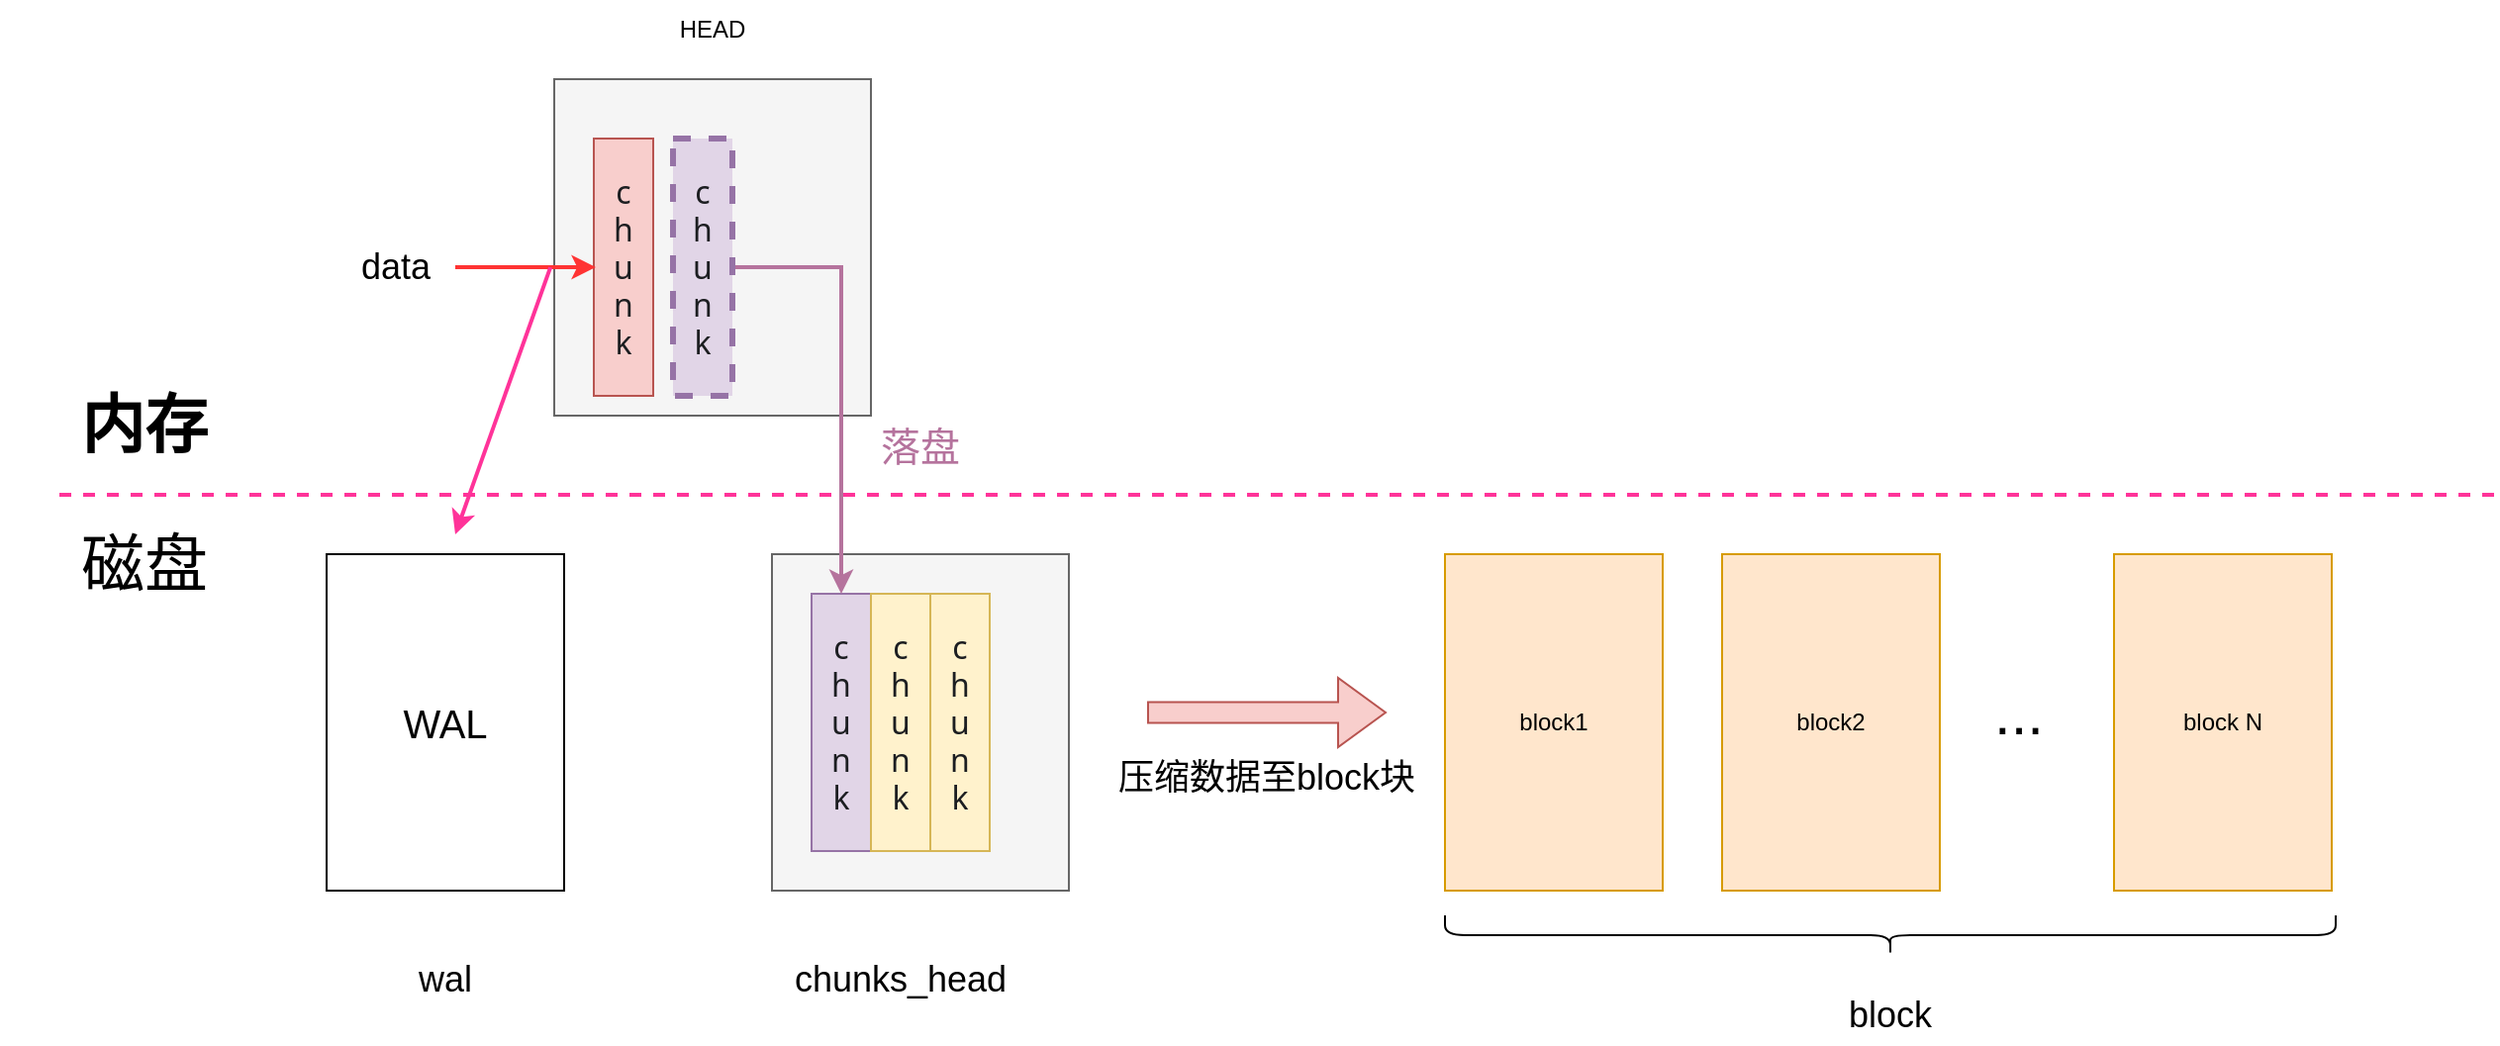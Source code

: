 <mxfile version="24.6.1" type="device">
  <diagram name="第 1 页" id="9xQGmyetNfNVExgDBl1A">
    <mxGraphModel dx="2261" dy="907" grid="1" gridSize="10" guides="1" tooltips="1" connect="1" arrows="1" fold="1" page="1" pageScale="1" pageWidth="827" pageHeight="1169" math="0" shadow="0">
      <root>
        <mxCell id="0" />
        <mxCell id="1" parent="0" />
        <mxCell id="mmVheJzSjOhpwrXKnUNT-1" value="block1" style="rounded=0;whiteSpace=wrap;html=1;fillColor=#ffe6cc;strokeColor=#d79b00;" parent="1" vertex="1">
          <mxGeometry x="480" y="310" width="110" height="170" as="geometry" />
        </mxCell>
        <mxCell id="mmVheJzSjOhpwrXKnUNT-9" value="" style="rounded=0;whiteSpace=wrap;html=1;fillColor=#f5f5f5;strokeColor=#666666;fontColor=#333333;" parent="1" vertex="1">
          <mxGeometry x="30" y="70" width="160" height="170" as="geometry" />
        </mxCell>
        <mxCell id="mmVheJzSjOhpwrXKnUNT-10" value="HEAD" style="text;html=1;align=center;verticalAlign=middle;whiteSpace=wrap;rounded=0;" parent="1" vertex="1">
          <mxGeometry x="80" y="30" width="60" height="30" as="geometry" />
        </mxCell>
        <mxCell id="mmVheJzSjOhpwrXKnUNT-11" value="" style="endArrow=none;dashed=1;html=1;rounded=0;strokeWidth=2;strokeColor=#FF3399;" parent="1" edge="1">
          <mxGeometry width="50" height="50" relative="1" as="geometry">
            <mxPoint x="-220" y="280" as="sourcePoint" />
            <mxPoint x="1010" y="280" as="targetPoint" />
          </mxGeometry>
        </mxCell>
        <mxCell id="mmVheJzSjOhpwrXKnUNT-12" value="&lt;font style=&quot;font-size: 32px;&quot;&gt;内存&lt;/font&gt;" style="text;html=1;align=center;verticalAlign=middle;whiteSpace=wrap;rounded=0;fontStyle=1" parent="1" vertex="1">
          <mxGeometry x="-250" y="230" width="146" height="30" as="geometry" />
        </mxCell>
        <mxCell id="mmVheJzSjOhpwrXKnUNT-13" value="&lt;span style=&quot;font-size: 32px;&quot;&gt;磁盘&lt;/span&gt;" style="text;html=1;align=center;verticalAlign=middle;whiteSpace=wrap;rounded=0;" parent="1" vertex="1">
          <mxGeometry x="-250" y="300" width="146" height="30" as="geometry" />
        </mxCell>
        <mxCell id="mmVheJzSjOhpwrXKnUNT-15" value="&lt;font style=&quot;font-size: 18px;&quot;&gt;data&lt;/font&gt;" style="text;html=1;align=center;verticalAlign=middle;whiteSpace=wrap;rounded=0;" parent="1" vertex="1">
          <mxGeometry x="-80" y="150" width="60" height="30" as="geometry" />
        </mxCell>
        <mxCell id="mmVheJzSjOhpwrXKnUNT-17" value="&lt;font style=&quot;font-size: 20px;&quot;&gt;WAL&lt;/font&gt;" style="rounded=0;whiteSpace=wrap;html=1;" parent="1" vertex="1">
          <mxGeometry x="-85" y="310" width="120" height="170" as="geometry" />
        </mxCell>
        <mxCell id="mmVheJzSjOhpwrXKnUNT-18" value="&lt;span style=&quot;color: rgb(28, 30, 33); font-family: system-ui, -apple-system, &amp;quot;Segoe UI&amp;quot;, Roboto, Ubuntu, Cantarell, &amp;quot;Noto Sans&amp;quot;, sans-serif, &amp;quot;system-ui&amp;quot;, &amp;quot;Segoe UI&amp;quot;, Helvetica, Arial, sans-serif, &amp;quot;Apple Color Emoji&amp;quot;, &amp;quot;Segoe UI Emoji&amp;quot;, &amp;quot;Segoe UI Symbol&amp;quot;; font-size: 16px; text-align: start;&quot;&gt;c&lt;/span&gt;&lt;div&gt;&lt;span style=&quot;color: rgb(28, 30, 33); font-family: system-ui, -apple-system, &amp;quot;Segoe UI&amp;quot;, Roboto, Ubuntu, Cantarell, &amp;quot;Noto Sans&amp;quot;, sans-serif, &amp;quot;system-ui&amp;quot;, &amp;quot;Segoe UI&amp;quot;, Helvetica, Arial, sans-serif, &amp;quot;Apple Color Emoji&amp;quot;, &amp;quot;Segoe UI Emoji&amp;quot;, &amp;quot;Segoe UI Symbol&amp;quot;; font-size: 16px; text-align: start;&quot;&gt;h&lt;/span&gt;&lt;/div&gt;&lt;div&gt;&lt;span style=&quot;color: rgb(28, 30, 33); font-family: system-ui, -apple-system, &amp;quot;Segoe UI&amp;quot;, Roboto, Ubuntu, Cantarell, &amp;quot;Noto Sans&amp;quot;, sans-serif, &amp;quot;system-ui&amp;quot;, &amp;quot;Segoe UI&amp;quot;, Helvetica, Arial, sans-serif, &amp;quot;Apple Color Emoji&amp;quot;, &amp;quot;Segoe UI Emoji&amp;quot;, &amp;quot;Segoe UI Symbol&amp;quot;; font-size: 16px; text-align: start;&quot;&gt;u&lt;/span&gt;&lt;/div&gt;&lt;div&gt;&lt;span style=&quot;color: rgb(28, 30, 33); font-family: system-ui, -apple-system, &amp;quot;Segoe UI&amp;quot;, Roboto, Ubuntu, Cantarell, &amp;quot;Noto Sans&amp;quot;, sans-serif, &amp;quot;system-ui&amp;quot;, &amp;quot;Segoe UI&amp;quot;, Helvetica, Arial, sans-serif, &amp;quot;Apple Color Emoji&amp;quot;, &amp;quot;Segoe UI Emoji&amp;quot;, &amp;quot;Segoe UI Symbol&amp;quot;; font-size: 16px; text-align: start;&quot;&gt;n&lt;/span&gt;&lt;/div&gt;&lt;div&gt;&lt;span style=&quot;color: rgb(28, 30, 33); font-family: system-ui, -apple-system, &amp;quot;Segoe UI&amp;quot;, Roboto, Ubuntu, Cantarell, &amp;quot;Noto Sans&amp;quot;, sans-serif, &amp;quot;system-ui&amp;quot;, &amp;quot;Segoe UI&amp;quot;, Helvetica, Arial, sans-serif, &amp;quot;Apple Color Emoji&amp;quot;, &amp;quot;Segoe UI Emoji&amp;quot;, &amp;quot;Segoe UI Symbol&amp;quot;; font-size: 16px; text-align: start;&quot;&gt;k&lt;/span&gt;&lt;/div&gt;" style="rounded=0;whiteSpace=wrap;html=1;fillColor=#f8cecc;strokeColor=#b85450;" parent="1" vertex="1">
          <mxGeometry x="50" y="100" width="30" height="130" as="geometry" />
        </mxCell>
        <mxCell id="mmVheJzSjOhpwrXKnUNT-24" value="" style="rounded=0;whiteSpace=wrap;html=1;fillColor=#f5f5f5;strokeColor=#666666;fontColor=#333333;" parent="1" vertex="1">
          <mxGeometry x="140" y="310" width="150" height="170" as="geometry" />
        </mxCell>
        <mxCell id="mmVheJzSjOhpwrXKnUNT-19" value="&lt;span style=&quot;color: rgb(28, 30, 33); font-family: system-ui, -apple-system, &amp;quot;Segoe UI&amp;quot;, Roboto, Ubuntu, Cantarell, &amp;quot;Noto Sans&amp;quot;, sans-serif, &amp;quot;system-ui&amp;quot;, &amp;quot;Segoe UI&amp;quot;, Helvetica, Arial, sans-serif, &amp;quot;Apple Color Emoji&amp;quot;, &amp;quot;Segoe UI Emoji&amp;quot;, &amp;quot;Segoe UI Symbol&amp;quot;; font-size: 16px; text-align: start;&quot;&gt;c&lt;/span&gt;&lt;div&gt;&lt;span style=&quot;color: rgb(28, 30, 33); font-family: system-ui, -apple-system, &amp;quot;Segoe UI&amp;quot;, Roboto, Ubuntu, Cantarell, &amp;quot;Noto Sans&amp;quot;, sans-serif, &amp;quot;system-ui&amp;quot;, &amp;quot;Segoe UI&amp;quot;, Helvetica, Arial, sans-serif, &amp;quot;Apple Color Emoji&amp;quot;, &amp;quot;Segoe UI Emoji&amp;quot;, &amp;quot;Segoe UI Symbol&amp;quot;; font-size: 16px; text-align: start;&quot;&gt;h&lt;/span&gt;&lt;/div&gt;&lt;div&gt;&lt;span style=&quot;color: rgb(28, 30, 33); font-family: system-ui, -apple-system, &amp;quot;Segoe UI&amp;quot;, Roboto, Ubuntu, Cantarell, &amp;quot;Noto Sans&amp;quot;, sans-serif, &amp;quot;system-ui&amp;quot;, &amp;quot;Segoe UI&amp;quot;, Helvetica, Arial, sans-serif, &amp;quot;Apple Color Emoji&amp;quot;, &amp;quot;Segoe UI Emoji&amp;quot;, &amp;quot;Segoe UI Symbol&amp;quot;; font-size: 16px; text-align: start;&quot;&gt;u&lt;/span&gt;&lt;/div&gt;&lt;div&gt;&lt;span style=&quot;color: rgb(28, 30, 33); font-family: system-ui, -apple-system, &amp;quot;Segoe UI&amp;quot;, Roboto, Ubuntu, Cantarell, &amp;quot;Noto Sans&amp;quot;, sans-serif, &amp;quot;system-ui&amp;quot;, &amp;quot;Segoe UI&amp;quot;, Helvetica, Arial, sans-serif, &amp;quot;Apple Color Emoji&amp;quot;, &amp;quot;Segoe UI Emoji&amp;quot;, &amp;quot;Segoe UI Symbol&amp;quot;; font-size: 16px; text-align: start;&quot;&gt;n&lt;/span&gt;&lt;/div&gt;&lt;div&gt;&lt;span style=&quot;color: rgb(28, 30, 33); font-family: system-ui, -apple-system, &amp;quot;Segoe UI&amp;quot;, Roboto, Ubuntu, Cantarell, &amp;quot;Noto Sans&amp;quot;, sans-serif, &amp;quot;system-ui&amp;quot;, &amp;quot;Segoe UI&amp;quot;, Helvetica, Arial, sans-serif, &amp;quot;Apple Color Emoji&amp;quot;, &amp;quot;Segoe UI Emoji&amp;quot;, &amp;quot;Segoe UI Symbol&amp;quot;; font-size: 16px; text-align: start;&quot;&gt;k&lt;/span&gt;&lt;/div&gt;" style="rounded=0;whiteSpace=wrap;html=1;fillColor=#e1d5e7;strokeColor=#9673a6;" parent="1" vertex="1">
          <mxGeometry x="160" y="330" width="30" height="130" as="geometry" />
        </mxCell>
        <mxCell id="mmVheJzSjOhpwrXKnUNT-22" value="" style="endArrow=classic;html=1;rounded=0;entryX=0.033;entryY=0.631;entryDx=0;entryDy=0;entryPerimeter=0;strokeWidth=2;strokeColor=#FF3333;" parent="1" edge="1">
          <mxGeometry width="50" height="50" relative="1" as="geometry">
            <mxPoint x="-20" y="165" as="sourcePoint" />
            <mxPoint x="50.99" y="165.0" as="targetPoint" />
          </mxGeometry>
        </mxCell>
        <mxCell id="mmVheJzSjOhpwrXKnUNT-25" value="block2" style="rounded=0;whiteSpace=wrap;html=1;fillColor=#ffe6cc;strokeColor=#d79b00;" parent="1" vertex="1">
          <mxGeometry x="620" y="310" width="110" height="170" as="geometry" />
        </mxCell>
        <mxCell id="mmVheJzSjOhpwrXKnUNT-26" value="block N" style="rounded=0;whiteSpace=wrap;html=1;fillColor=#ffe6cc;strokeColor=#d79b00;" parent="1" vertex="1">
          <mxGeometry x="818" y="310" width="110" height="170" as="geometry" />
        </mxCell>
        <mxCell id="mmVheJzSjOhpwrXKnUNT-27" value="&lt;font style=&quot;font-size: 30px;&quot;&gt;...&lt;/font&gt;" style="text;html=1;align=center;verticalAlign=middle;whiteSpace=wrap;rounded=0;" parent="1" vertex="1">
          <mxGeometry x="740" y="375" width="60" height="30" as="geometry" />
        </mxCell>
        <mxCell id="mmVheJzSjOhpwrXKnUNT-30" style="edgeStyle=orthogonalEdgeStyle;rounded=0;orthogonalLoop=1;jettySize=auto;html=1;exitX=1;exitY=0.5;exitDx=0;exitDy=0;entryX=0.5;entryY=0;entryDx=0;entryDy=0;fillColor=#fff2cc;strokeColor=#B5739D;strokeWidth=2;" parent="1" source="mmVheJzSjOhpwrXKnUNT-28" target="mmVheJzSjOhpwrXKnUNT-19" edge="1">
          <mxGeometry relative="1" as="geometry" />
        </mxCell>
        <mxCell id="mmVheJzSjOhpwrXKnUNT-28" value="&lt;span style=&quot;color: rgb(28, 30, 33); font-family: system-ui, -apple-system, &amp;quot;Segoe UI&amp;quot;, Roboto, Ubuntu, Cantarell, &amp;quot;Noto Sans&amp;quot;, sans-serif, &amp;quot;system-ui&amp;quot;, &amp;quot;Segoe UI&amp;quot;, Helvetica, Arial, sans-serif, &amp;quot;Apple Color Emoji&amp;quot;, &amp;quot;Segoe UI Emoji&amp;quot;, &amp;quot;Segoe UI Symbol&amp;quot;; font-size: 16px; text-align: start;&quot;&gt;c&lt;/span&gt;&lt;div&gt;&lt;span style=&quot;color: rgb(28, 30, 33); font-family: system-ui, -apple-system, &amp;quot;Segoe UI&amp;quot;, Roboto, Ubuntu, Cantarell, &amp;quot;Noto Sans&amp;quot;, sans-serif, &amp;quot;system-ui&amp;quot;, &amp;quot;Segoe UI&amp;quot;, Helvetica, Arial, sans-serif, &amp;quot;Apple Color Emoji&amp;quot;, &amp;quot;Segoe UI Emoji&amp;quot;, &amp;quot;Segoe UI Symbol&amp;quot;; font-size: 16px; text-align: start;&quot;&gt;h&lt;/span&gt;&lt;/div&gt;&lt;div&gt;&lt;span style=&quot;color: rgb(28, 30, 33); font-family: system-ui, -apple-system, &amp;quot;Segoe UI&amp;quot;, Roboto, Ubuntu, Cantarell, &amp;quot;Noto Sans&amp;quot;, sans-serif, &amp;quot;system-ui&amp;quot;, &amp;quot;Segoe UI&amp;quot;, Helvetica, Arial, sans-serif, &amp;quot;Apple Color Emoji&amp;quot;, &amp;quot;Segoe UI Emoji&amp;quot;, &amp;quot;Segoe UI Symbol&amp;quot;; font-size: 16px; text-align: start;&quot;&gt;u&lt;/span&gt;&lt;/div&gt;&lt;div&gt;&lt;span style=&quot;color: rgb(28, 30, 33); font-family: system-ui, -apple-system, &amp;quot;Segoe UI&amp;quot;, Roboto, Ubuntu, Cantarell, &amp;quot;Noto Sans&amp;quot;, sans-serif, &amp;quot;system-ui&amp;quot;, &amp;quot;Segoe UI&amp;quot;, Helvetica, Arial, sans-serif, &amp;quot;Apple Color Emoji&amp;quot;, &amp;quot;Segoe UI Emoji&amp;quot;, &amp;quot;Segoe UI Symbol&amp;quot;; font-size: 16px; text-align: start;&quot;&gt;n&lt;/span&gt;&lt;/div&gt;&lt;div&gt;&lt;span style=&quot;color: rgb(28, 30, 33); font-family: system-ui, -apple-system, &amp;quot;Segoe UI&amp;quot;, Roboto, Ubuntu, Cantarell, &amp;quot;Noto Sans&amp;quot;, sans-serif, &amp;quot;system-ui&amp;quot;, &amp;quot;Segoe UI&amp;quot;, Helvetica, Arial, sans-serif, &amp;quot;Apple Color Emoji&amp;quot;, &amp;quot;Segoe UI Emoji&amp;quot;, &amp;quot;Segoe UI Symbol&amp;quot;; font-size: 16px; text-align: start;&quot;&gt;k&lt;/span&gt;&lt;/div&gt;" style="rounded=0;whiteSpace=wrap;html=1;fillColor=#e1d5e7;strokeColor=#9673a6;dashed=1;strokeWidth=3;" parent="1" vertex="1">
          <mxGeometry x="90" y="100" width="30" height="130" as="geometry" />
        </mxCell>
        <mxCell id="mmVheJzSjOhpwrXKnUNT-29" value="&lt;span style=&quot;color: rgb(28, 30, 33); font-family: system-ui, -apple-system, &amp;quot;Segoe UI&amp;quot;, Roboto, Ubuntu, Cantarell, &amp;quot;Noto Sans&amp;quot;, sans-serif, &amp;quot;system-ui&amp;quot;, &amp;quot;Segoe UI&amp;quot;, Helvetica, Arial, sans-serif, &amp;quot;Apple Color Emoji&amp;quot;, &amp;quot;Segoe UI Emoji&amp;quot;, &amp;quot;Segoe UI Symbol&amp;quot;; font-size: 16px; text-align: start;&quot;&gt;c&lt;/span&gt;&lt;div&gt;&lt;span style=&quot;color: rgb(28, 30, 33); font-family: system-ui, -apple-system, &amp;quot;Segoe UI&amp;quot;, Roboto, Ubuntu, Cantarell, &amp;quot;Noto Sans&amp;quot;, sans-serif, &amp;quot;system-ui&amp;quot;, &amp;quot;Segoe UI&amp;quot;, Helvetica, Arial, sans-serif, &amp;quot;Apple Color Emoji&amp;quot;, &amp;quot;Segoe UI Emoji&amp;quot;, &amp;quot;Segoe UI Symbol&amp;quot;; font-size: 16px; text-align: start;&quot;&gt;h&lt;/span&gt;&lt;/div&gt;&lt;div&gt;&lt;span style=&quot;color: rgb(28, 30, 33); font-family: system-ui, -apple-system, &amp;quot;Segoe UI&amp;quot;, Roboto, Ubuntu, Cantarell, &amp;quot;Noto Sans&amp;quot;, sans-serif, &amp;quot;system-ui&amp;quot;, &amp;quot;Segoe UI&amp;quot;, Helvetica, Arial, sans-serif, &amp;quot;Apple Color Emoji&amp;quot;, &amp;quot;Segoe UI Emoji&amp;quot;, &amp;quot;Segoe UI Symbol&amp;quot;; font-size: 16px; text-align: start;&quot;&gt;u&lt;/span&gt;&lt;/div&gt;&lt;div&gt;&lt;span style=&quot;color: rgb(28, 30, 33); font-family: system-ui, -apple-system, &amp;quot;Segoe UI&amp;quot;, Roboto, Ubuntu, Cantarell, &amp;quot;Noto Sans&amp;quot;, sans-serif, &amp;quot;system-ui&amp;quot;, &amp;quot;Segoe UI&amp;quot;, Helvetica, Arial, sans-serif, &amp;quot;Apple Color Emoji&amp;quot;, &amp;quot;Segoe UI Emoji&amp;quot;, &amp;quot;Segoe UI Symbol&amp;quot;; font-size: 16px; text-align: start;&quot;&gt;n&lt;/span&gt;&lt;/div&gt;&lt;div&gt;&lt;span style=&quot;color: rgb(28, 30, 33); font-family: system-ui, -apple-system, &amp;quot;Segoe UI&amp;quot;, Roboto, Ubuntu, Cantarell, &amp;quot;Noto Sans&amp;quot;, sans-serif, &amp;quot;system-ui&amp;quot;, &amp;quot;Segoe UI&amp;quot;, Helvetica, Arial, sans-serif, &amp;quot;Apple Color Emoji&amp;quot;, &amp;quot;Segoe UI Emoji&amp;quot;, &amp;quot;Segoe UI Symbol&amp;quot;; font-size: 16px; text-align: start;&quot;&gt;k&lt;/span&gt;&lt;/div&gt;" style="rounded=0;whiteSpace=wrap;html=1;fillColor=#fff2cc;strokeColor=#d6b656;" parent="1" vertex="1">
          <mxGeometry x="190" y="330" width="30" height="130" as="geometry" />
        </mxCell>
        <mxCell id="mmVheJzSjOhpwrXKnUNT-31" value="&lt;span style=&quot;color: rgb(28, 30, 33); font-family: system-ui, -apple-system, &amp;quot;Segoe UI&amp;quot;, Roboto, Ubuntu, Cantarell, &amp;quot;Noto Sans&amp;quot;, sans-serif, &amp;quot;system-ui&amp;quot;, &amp;quot;Segoe UI&amp;quot;, Helvetica, Arial, sans-serif, &amp;quot;Apple Color Emoji&amp;quot;, &amp;quot;Segoe UI Emoji&amp;quot;, &amp;quot;Segoe UI Symbol&amp;quot;; font-size: 16px; text-align: start;&quot;&gt;c&lt;/span&gt;&lt;div&gt;&lt;span style=&quot;color: rgb(28, 30, 33); font-family: system-ui, -apple-system, &amp;quot;Segoe UI&amp;quot;, Roboto, Ubuntu, Cantarell, &amp;quot;Noto Sans&amp;quot;, sans-serif, &amp;quot;system-ui&amp;quot;, &amp;quot;Segoe UI&amp;quot;, Helvetica, Arial, sans-serif, &amp;quot;Apple Color Emoji&amp;quot;, &amp;quot;Segoe UI Emoji&amp;quot;, &amp;quot;Segoe UI Symbol&amp;quot;; font-size: 16px; text-align: start;&quot;&gt;h&lt;/span&gt;&lt;/div&gt;&lt;div&gt;&lt;span style=&quot;color: rgb(28, 30, 33); font-family: system-ui, -apple-system, &amp;quot;Segoe UI&amp;quot;, Roboto, Ubuntu, Cantarell, &amp;quot;Noto Sans&amp;quot;, sans-serif, &amp;quot;system-ui&amp;quot;, &amp;quot;Segoe UI&amp;quot;, Helvetica, Arial, sans-serif, &amp;quot;Apple Color Emoji&amp;quot;, &amp;quot;Segoe UI Emoji&amp;quot;, &amp;quot;Segoe UI Symbol&amp;quot;; font-size: 16px; text-align: start;&quot;&gt;u&lt;/span&gt;&lt;/div&gt;&lt;div&gt;&lt;span style=&quot;color: rgb(28, 30, 33); font-family: system-ui, -apple-system, &amp;quot;Segoe UI&amp;quot;, Roboto, Ubuntu, Cantarell, &amp;quot;Noto Sans&amp;quot;, sans-serif, &amp;quot;system-ui&amp;quot;, &amp;quot;Segoe UI&amp;quot;, Helvetica, Arial, sans-serif, &amp;quot;Apple Color Emoji&amp;quot;, &amp;quot;Segoe UI Emoji&amp;quot;, &amp;quot;Segoe UI Symbol&amp;quot;; font-size: 16px; text-align: start;&quot;&gt;n&lt;/span&gt;&lt;/div&gt;&lt;div&gt;&lt;span style=&quot;color: rgb(28, 30, 33); font-family: system-ui, -apple-system, &amp;quot;Segoe UI&amp;quot;, Roboto, Ubuntu, Cantarell, &amp;quot;Noto Sans&amp;quot;, sans-serif, &amp;quot;system-ui&amp;quot;, &amp;quot;Segoe UI&amp;quot;, Helvetica, Arial, sans-serif, &amp;quot;Apple Color Emoji&amp;quot;, &amp;quot;Segoe UI Emoji&amp;quot;, &amp;quot;Segoe UI Symbol&amp;quot;; font-size: 16px; text-align: start;&quot;&gt;k&lt;/span&gt;&lt;/div&gt;" style="rounded=0;whiteSpace=wrap;html=1;fillColor=#fff2cc;strokeColor=#d6b656;" parent="1" vertex="1">
          <mxGeometry x="220" y="330" width="30" height="130" as="geometry" />
        </mxCell>
        <mxCell id="mmVheJzSjOhpwrXKnUNT-33" value="" style="shape=curlyBracket;whiteSpace=wrap;html=1;rounded=1;labelPosition=left;verticalLabelPosition=middle;align=right;verticalAlign=middle;direction=north;" parent="1" vertex="1">
          <mxGeometry x="480" y="492.5" width="450" height="20" as="geometry" />
        </mxCell>
        <mxCell id="mmVheJzSjOhpwrXKnUNT-35" value="" style="shape=singleArrow;whiteSpace=wrap;html=1;fillColor=#f8cecc;strokeColor=#b85450;" parent="1" vertex="1">
          <mxGeometry x="330" y="372.5" width="120" height="35" as="geometry" />
        </mxCell>
        <mxCell id="mmVheJzSjOhpwrXKnUNT-36" value="" style="endArrow=classic;html=1;rounded=0;strokeWidth=2;strokeColor=#FF3399;exitX=-0.012;exitY=0.559;exitDx=0;exitDy=0;exitPerimeter=0;" parent="1" source="mmVheJzSjOhpwrXKnUNT-9" edge="1">
          <mxGeometry width="50" height="50" relative="1" as="geometry">
            <mxPoint x="40" y="165" as="sourcePoint" />
            <mxPoint x="-20" y="300" as="targetPoint" />
          </mxGeometry>
        </mxCell>
        <mxCell id="mmVheJzSjOhpwrXKnUNT-37" value="&lt;font style=&quot;font-size: 18px;&quot;&gt;block&lt;/font&gt;" style="text;html=1;align=center;verticalAlign=middle;whiteSpace=wrap;rounded=0;" parent="1" vertex="1">
          <mxGeometry x="675" y="527.5" width="60" height="30" as="geometry" />
        </mxCell>
        <mxCell id="mmVheJzSjOhpwrXKnUNT-38" value="&lt;font color=&quot;#b5739d&quot;&gt;&lt;span style=&quot;font-size: 20px;&quot;&gt;落盘&lt;/span&gt;&lt;/font&gt;" style="text;html=1;align=center;verticalAlign=middle;whiteSpace=wrap;rounded=0;" parent="1" vertex="1">
          <mxGeometry x="185" y="240" width="60" height="30" as="geometry" />
        </mxCell>
        <mxCell id="mmVheJzSjOhpwrXKnUNT-39" value="&lt;font style=&quot;font-size: 18px;&quot;&gt;chunks_head&lt;/font&gt;" style="text;html=1;align=center;verticalAlign=middle;whiteSpace=wrap;rounded=0;" parent="1" vertex="1">
          <mxGeometry x="175" y="510" width="60" height="30" as="geometry" />
        </mxCell>
        <mxCell id="mmVheJzSjOhpwrXKnUNT-40" value="&lt;span style=&quot;font-size: 18px;&quot;&gt;wal&lt;/span&gt;" style="text;html=1;align=center;verticalAlign=middle;whiteSpace=wrap;rounded=0;" parent="1" vertex="1">
          <mxGeometry x="-55" y="510" width="60" height="30" as="geometry" />
        </mxCell>
        <mxCell id="mmVheJzSjOhpwrXKnUNT-41" value="&lt;font style=&quot;font-size: 18px;&quot;&gt;压缩数据至block块&lt;/font&gt;" style="text;html=1;align=center;verticalAlign=middle;whiteSpace=wrap;rounded=0;" parent="1" vertex="1">
          <mxGeometry x="305" y="407.5" width="170" height="30" as="geometry" />
        </mxCell>
      </root>
    </mxGraphModel>
  </diagram>
</mxfile>
